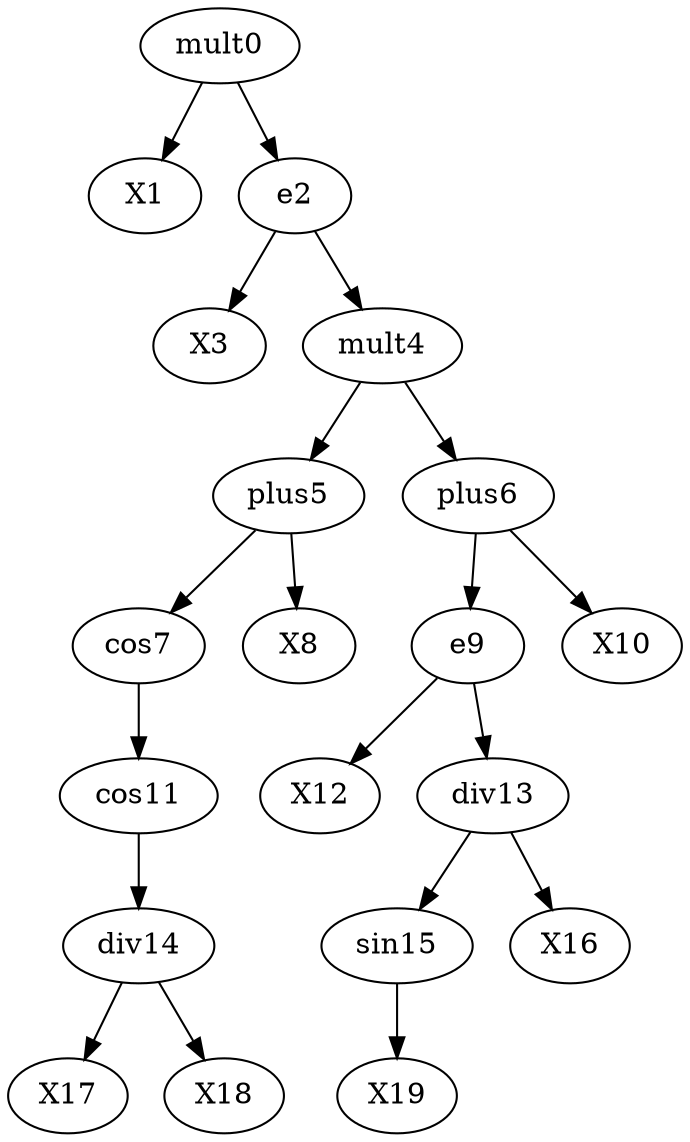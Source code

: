 digraph T {
	mult0 -> X1;
	mult0 -> e2;
	e2 -> X3;
	e2 -> mult4;
	mult4 -> plus5;
	mult4 -> plus6;
	plus5 -> cos7;
	plus5 -> X8;
	plus6 -> e9;
	plus6 -> X10;
	cos7 -> cos11;
	e9 -> X12;
	e9 -> div13;
	cos11 -> div14;
	div13 -> sin15;
	div13 -> X16;
	div14 -> X17;
	div14 -> X18;
	sin15 -> X19;
}
